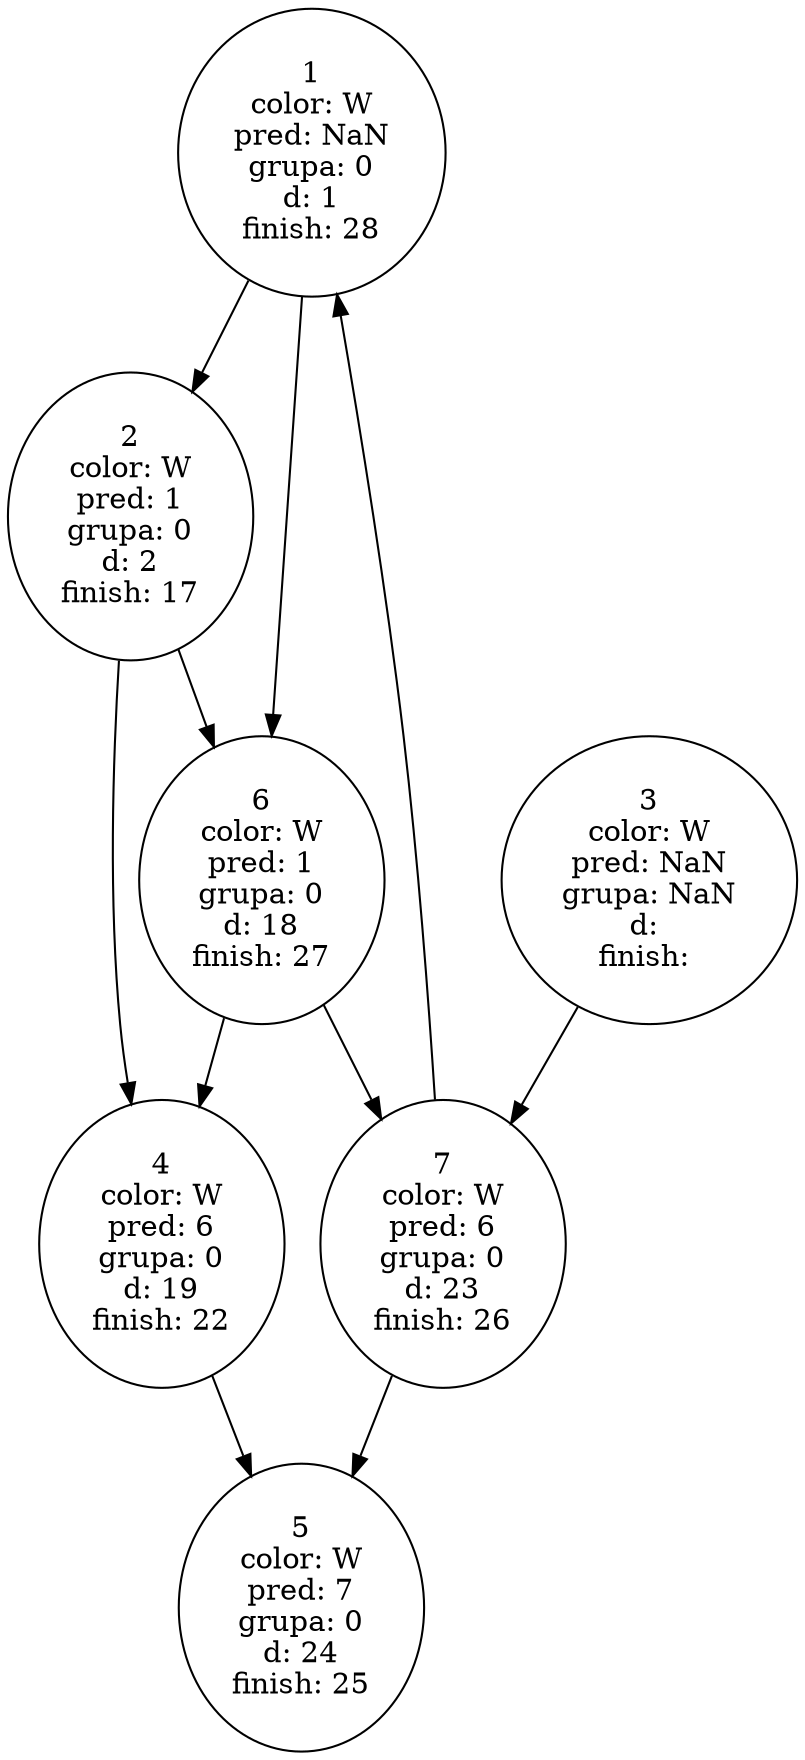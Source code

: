 digraph{node [style=bold]1->2;1->6;2->4;2->6;3->7;4->5;6->4;6->7;7->1;7->5;1 [fillcolor = "#FFFFFF"style=filled, label="1\ncolor: W\npred: NaN\ngrupa: 0\nd: 1\nfinish: 28\n"];2 [fillcolor = "#FFFFFF"style=filled, label="2\ncolor: W\npred: 1\ngrupa: 0\nd: 2\nfinish: 17\n"];3 [fillcolor = "#FFFFFF"style=filled, label="3\ncolor: W\npred: NaN\ngrupa: NaN\nd: \nfinish: \n"];4 [fillcolor = "#FFFFFF"style=filled, label="4\ncolor: W\npred: 6\ngrupa: 0\nd: 19\nfinish: 22\n"];5 [fillcolor = "#FFFFFF"style=filled, label="5\ncolor: W\npred: 7\ngrupa: 0\nd: 24\nfinish: 25\n"];6 [fillcolor = "#FFFFFF"style=filled, label="6\ncolor: W\npred: 1\ngrupa: 0\nd: 18\nfinish: 27\n"];7 [fillcolor = "#FFFFFF"style=filled, label="7\ncolor: W\npred: 6\ngrupa: 0\nd: 23\nfinish: 26\n"];}
